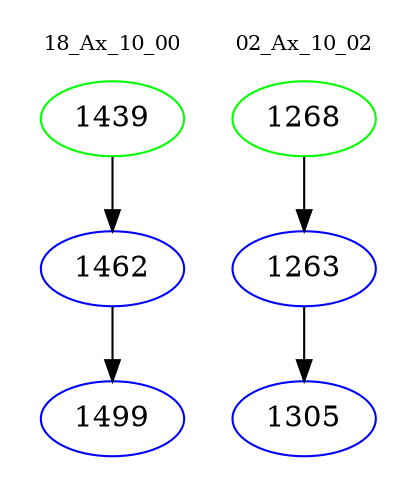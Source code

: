 digraph{
subgraph cluster_0 {
color = white
label = "18_Ax_10_00";
fontsize=10;
T0_1439 [label="1439", color="green"]
T0_1439 -> T0_1462 [color="black"]
T0_1462 [label="1462", color="blue"]
T0_1462 -> T0_1499 [color="black"]
T0_1499 [label="1499", color="blue"]
}
subgraph cluster_1 {
color = white
label = "02_Ax_10_02";
fontsize=10;
T1_1268 [label="1268", color="green"]
T1_1268 -> T1_1263 [color="black"]
T1_1263 [label="1263", color="blue"]
T1_1263 -> T1_1305 [color="black"]
T1_1305 [label="1305", color="blue"]
}
}
